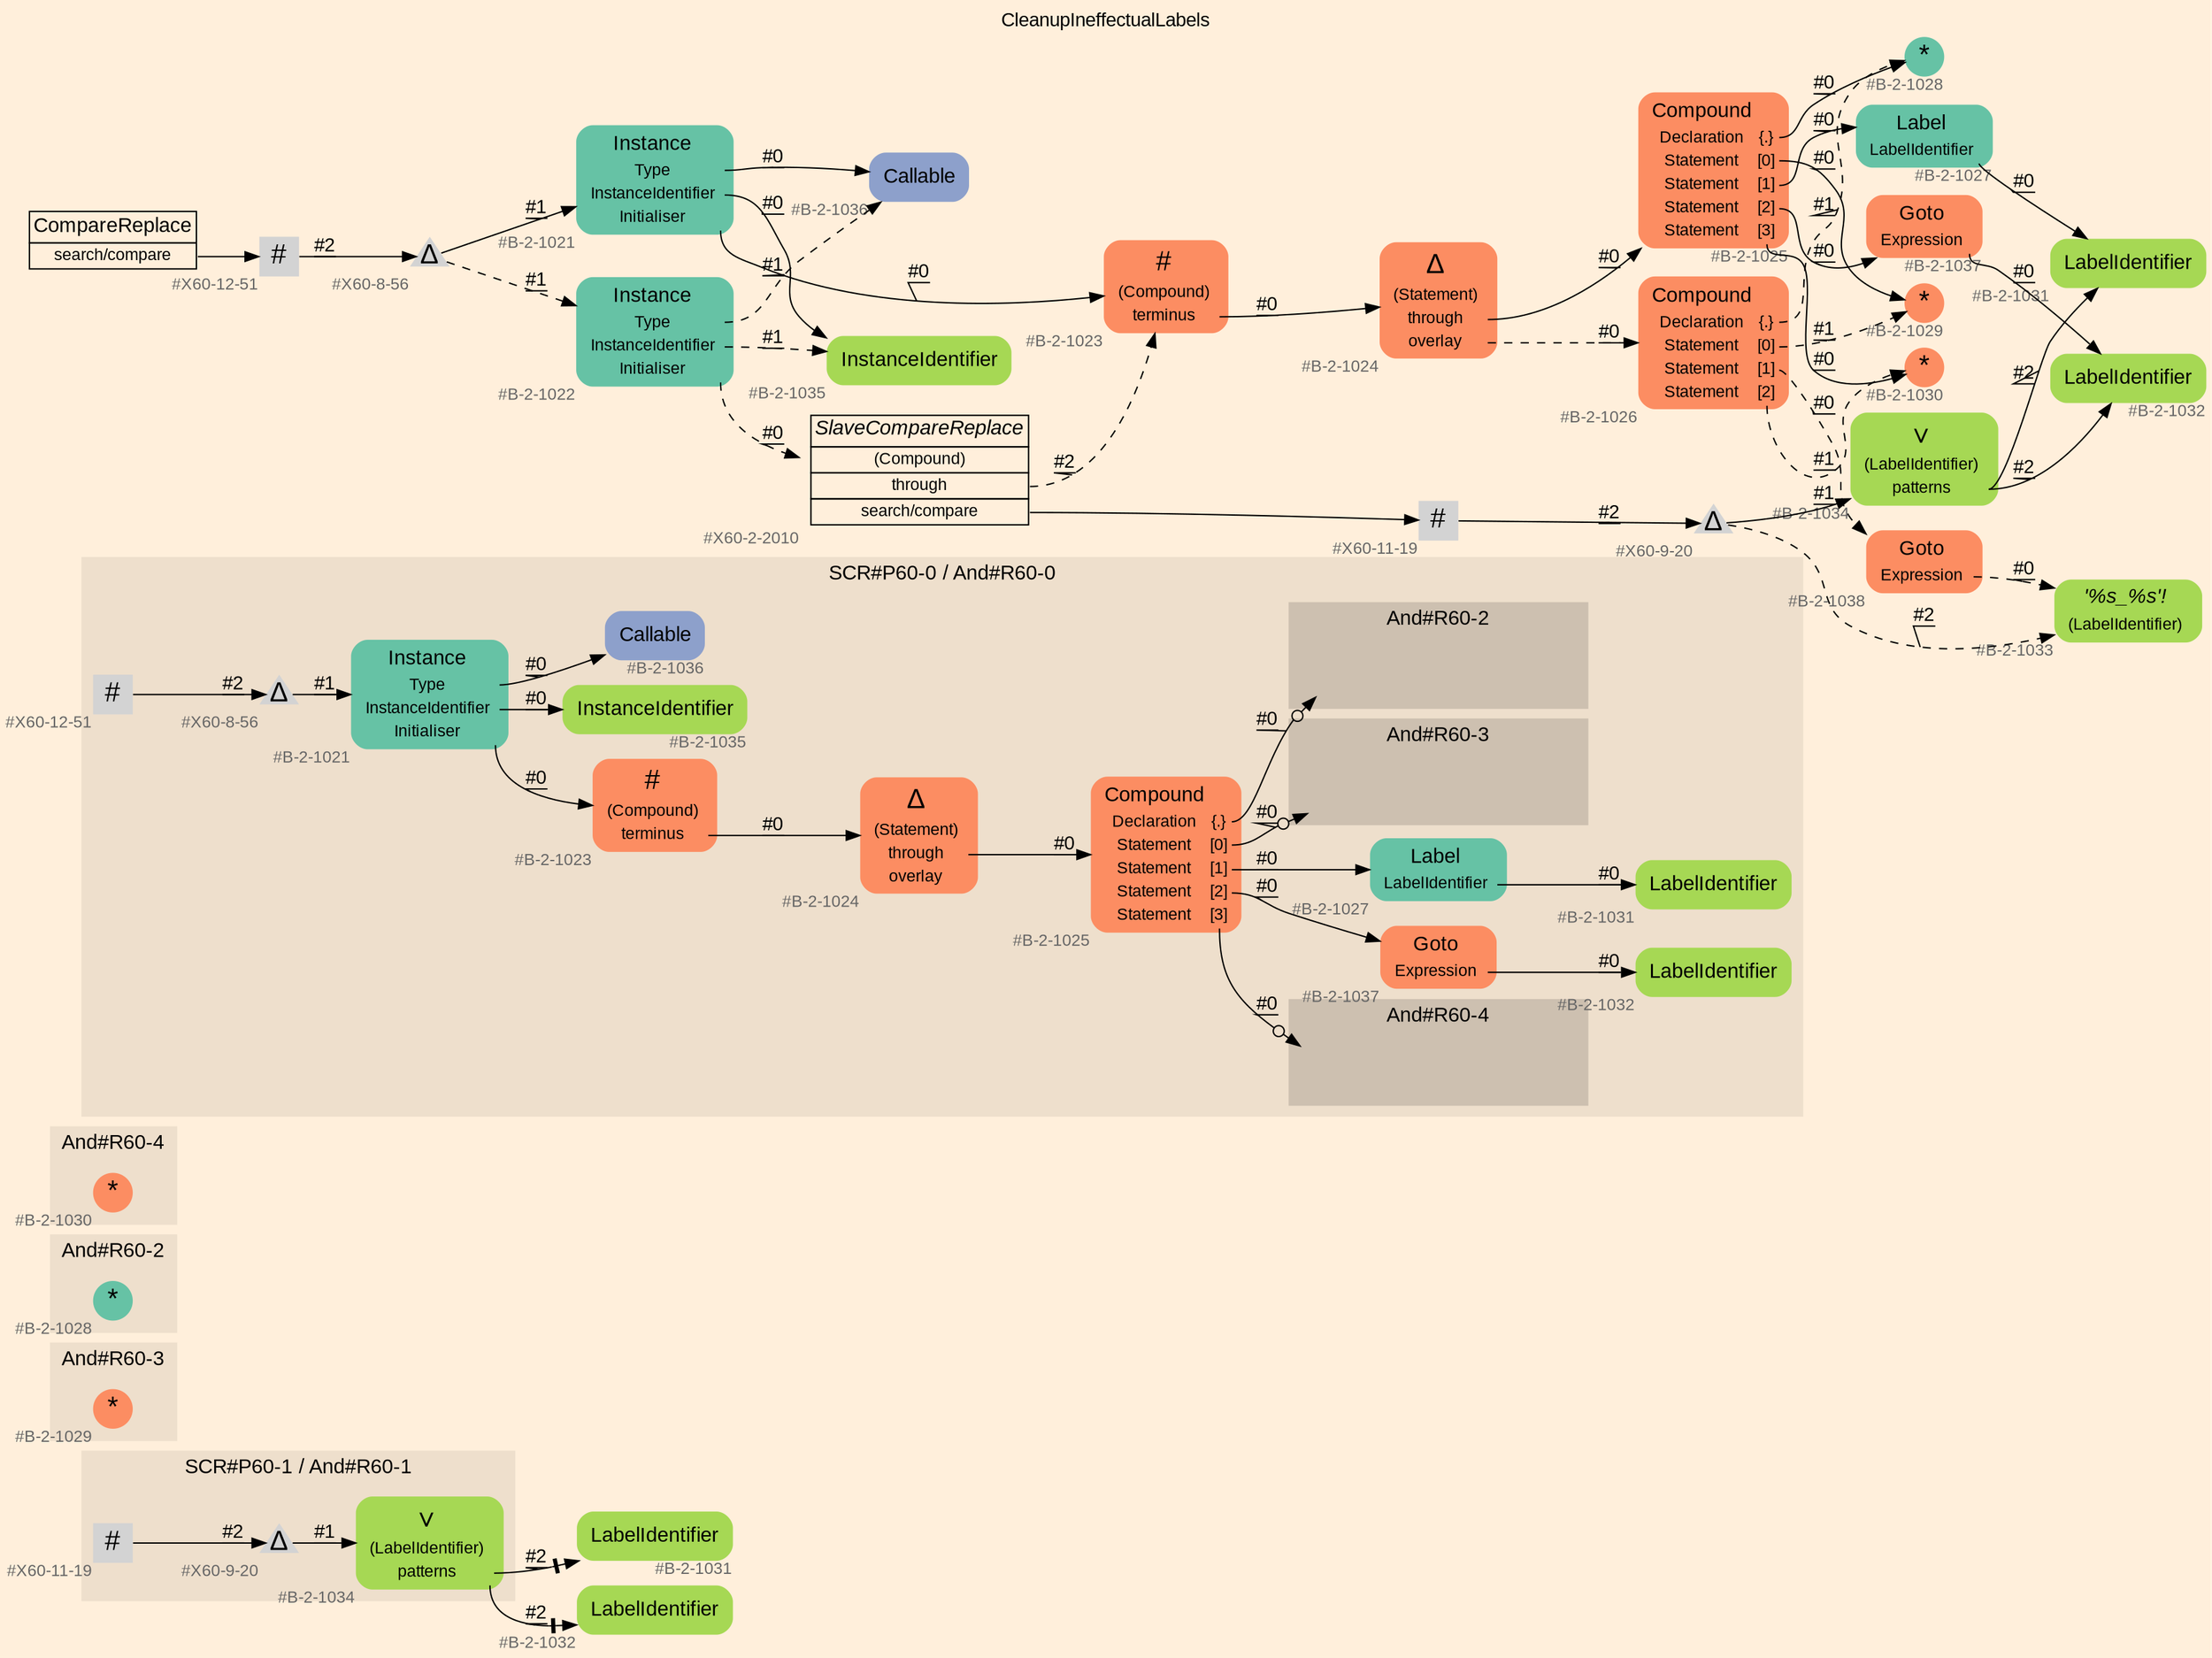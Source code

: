 digraph "CleanupIneffectualLabels" {
label = "CleanupIneffectualLabels"
labelloc = t
graph [
    rankdir = "LR"
    ranksep = 0.3
    bgcolor = antiquewhite1
    color = black
    fontcolor = black
    fontname = "Arial"
];
node [
    fontname = "Arial"
];
edge [
    fontname = "Arial"
];

// -------------------- figure And#R60-1 --------------------
// -------- region And#R60-1 ----------
subgraph "clusterAnd#R60-1" {
    label = "SCR#P60-1 / And#R60-1"
    style = "filled"
    color = antiquewhite2
    fontsize = "15"
    // -------- block And#R60-1/#X60-11-19 ----------
    "And#R60-1/#X60-11-19" [
        xlabel = "#X60-11-19"
        fontsize = "12"
        fontcolor = grey40
        shape = "square"
        label = <<FONT COLOR="black" POINT-SIZE="20">#</FONT>>
        style = "filled"
        penwidth = 0.0
        fixedsize = true
        width = 0.4
        height = 0.4
    ];
    
    // -------- block And#R60-1/#B-2-1034 ----------
    "And#R60-1/#B-2-1034" [
        fillcolor = "/set28/5"
        xlabel = "#B-2-1034"
        fontsize = "12"
        fontcolor = grey40
        shape = "plaintext"
        label = <<TABLE BORDER="0" CELLBORDER="0" CELLSPACING="0">
         <TR><TD><FONT COLOR="black" POINT-SIZE="20">∨</FONT></TD></TR>
         <TR><TD><FONT COLOR="black" POINT-SIZE="12">(LabelIdentifier)</FONT></TD><TD PORT="port0"></TD></TR>
         <TR><TD><FONT COLOR="black" POINT-SIZE="12">patterns</FONT></TD><TD PORT="port1"></TD></TR>
        </TABLE>>
        style = "rounded,filled"
    ];
    
    // -------- block And#R60-1/#X60-9-20 ----------
    "And#R60-1/#X60-9-20" [
        xlabel = "#X60-9-20"
        fontsize = "12"
        fontcolor = grey40
        shape = "triangle"
        label = <<FONT COLOR="black" POINT-SIZE="20">Δ</FONT>>
        style = "filled"
        penwidth = 0.0
        fixedsize = true
        width = 0.4
        height = 0.4
    ];
    
}

// -------- block And#R60-1/#B-2-1031 ----------
"And#R60-1/#B-2-1031" [
    fillcolor = "/set28/5"
    xlabel = "#B-2-1031"
    fontsize = "12"
    fontcolor = grey40
    shape = "plaintext"
    label = <<TABLE BORDER="0" CELLBORDER="0" CELLSPACING="0">
     <TR><TD><FONT COLOR="black" POINT-SIZE="15">LabelIdentifier</FONT></TD></TR>
    </TABLE>>
    style = "rounded,filled"
];

// -------- block And#R60-1/#B-2-1032 ----------
"And#R60-1/#B-2-1032" [
    fillcolor = "/set28/5"
    xlabel = "#B-2-1032"
    fontsize = "12"
    fontcolor = grey40
    shape = "plaintext"
    label = <<TABLE BORDER="0" CELLBORDER="0" CELLSPACING="0">
     <TR><TD><FONT COLOR="black" POINT-SIZE="15">LabelIdentifier</FONT></TD></TR>
    </TABLE>>
    style = "rounded,filled"
];

"And#R60-1/#X60-11-19" -> "And#R60-1/#X60-9-20" [
    label = "#2"
    decorate = true
    color = black
    fontcolor = black
];

"And#R60-1/#B-2-1034":port1 -> "And#R60-1/#B-2-1031" [
    arrowhead="normalnonetee"
    label = "#2"
    decorate = true
    color = black
    fontcolor = black
];

"And#R60-1/#B-2-1034":port1 -> "And#R60-1/#B-2-1032" [
    arrowhead="normalnonetee"
    label = "#2"
    decorate = true
    color = black
    fontcolor = black
];

"And#R60-1/#X60-9-20" -> "And#R60-1/#B-2-1034" [
    label = "#1"
    decorate = true
    color = black
    fontcolor = black
];


// -------------------- figure And#R60-3 --------------------
// -------- region And#R60-3 ----------
subgraph "clusterAnd#R60-3" {
    label = "And#R60-3"
    style = "filled"
    color = antiquewhite2
    fontsize = "15"
    // -------- block And#R60-3/#B-2-1029 ----------
    "And#R60-3/#B-2-1029" [
        fillcolor = "/set28/2"
        xlabel = "#B-2-1029"
        fontsize = "12"
        fontcolor = grey40
        shape = "circle"
        label = <<FONT COLOR="black" POINT-SIZE="20">*</FONT>>
        style = "filled"
        penwidth = 0.0
        fixedsize = true
        width = 0.4
        height = 0.4
    ];
    
}


// -------------------- figure And#R60-2 --------------------
// -------- region And#R60-2 ----------
subgraph "clusterAnd#R60-2" {
    label = "And#R60-2"
    style = "filled"
    color = antiquewhite2
    fontsize = "15"
    // -------- block And#R60-2/#B-2-1028 ----------
    "And#R60-2/#B-2-1028" [
        fillcolor = "/set28/1"
        xlabel = "#B-2-1028"
        fontsize = "12"
        fontcolor = grey40
        shape = "circle"
        label = <<FONT COLOR="black" POINT-SIZE="20">*</FONT>>
        style = "filled"
        penwidth = 0.0
        fixedsize = true
        width = 0.4
        height = 0.4
    ];
    
}


// -------------------- figure And#R60-4 --------------------
// -------- region And#R60-4 ----------
subgraph "clusterAnd#R60-4" {
    label = "And#R60-4"
    style = "filled"
    color = antiquewhite2
    fontsize = "15"
    // -------- block And#R60-4/#B-2-1030 ----------
    "And#R60-4/#B-2-1030" [
        fillcolor = "/set28/2"
        xlabel = "#B-2-1030"
        fontsize = "12"
        fontcolor = grey40
        shape = "circle"
        label = <<FONT COLOR="black" POINT-SIZE="20">*</FONT>>
        style = "filled"
        penwidth = 0.0
        fixedsize = true
        width = 0.4
        height = 0.4
    ];
    
}


// -------------------- figure And#R60-0 --------------------
// -------- region And#R60-0 ----------
subgraph "clusterAnd#R60-0" {
    label = "SCR#P60-0 / And#R60-0"
    style = "filled"
    color = antiquewhite2
    fontsize = "15"
    // -------- block And#R60-0/#B-2-1031 ----------
    "And#R60-0/#B-2-1031" [
        fillcolor = "/set28/5"
        xlabel = "#B-2-1031"
        fontsize = "12"
        fontcolor = grey40
        shape = "plaintext"
        label = <<TABLE BORDER="0" CELLBORDER="0" CELLSPACING="0">
         <TR><TD><FONT COLOR="black" POINT-SIZE="15">LabelIdentifier</FONT></TD></TR>
        </TABLE>>
        style = "rounded,filled"
    ];
    
    // -------- block And#R60-0/#B-2-1025 ----------
    "And#R60-0/#B-2-1025" [
        fillcolor = "/set28/2"
        xlabel = "#B-2-1025"
        fontsize = "12"
        fontcolor = grey40
        shape = "plaintext"
        label = <<TABLE BORDER="0" CELLBORDER="0" CELLSPACING="0">
         <TR><TD><FONT COLOR="black" POINT-SIZE="15">Compound</FONT></TD></TR>
         <TR><TD><FONT COLOR="black" POINT-SIZE="12">Declaration</FONT></TD><TD PORT="port0"><FONT COLOR="black" POINT-SIZE="12">{.}</FONT></TD></TR>
         <TR><TD><FONT COLOR="black" POINT-SIZE="12">Statement</FONT></TD><TD PORT="port1"><FONT COLOR="black" POINT-SIZE="12">[0]</FONT></TD></TR>
         <TR><TD><FONT COLOR="black" POINT-SIZE="12">Statement</FONT></TD><TD PORT="port2"><FONT COLOR="black" POINT-SIZE="12">[1]</FONT></TD></TR>
         <TR><TD><FONT COLOR="black" POINT-SIZE="12">Statement</FONT></TD><TD PORT="port3"><FONT COLOR="black" POINT-SIZE="12">[2]</FONT></TD></TR>
         <TR><TD><FONT COLOR="black" POINT-SIZE="12">Statement</FONT></TD><TD PORT="port4"><FONT COLOR="black" POINT-SIZE="12">[3]</FONT></TD></TR>
        </TABLE>>
        style = "rounded,filled"
    ];
    
    // -------- block And#R60-0/#X60-12-51 ----------
    "And#R60-0/#X60-12-51" [
        xlabel = "#X60-12-51"
        fontsize = "12"
        fontcolor = grey40
        shape = "square"
        label = <<FONT COLOR="black" POINT-SIZE="20">#</FONT>>
        style = "filled"
        penwidth = 0.0
        fixedsize = true
        width = 0.4
        height = 0.4
    ];
    
    // -------- block And#R60-0/#B-2-1032 ----------
    "And#R60-0/#B-2-1032" [
        fillcolor = "/set28/5"
        xlabel = "#B-2-1032"
        fontsize = "12"
        fontcolor = grey40
        shape = "plaintext"
        label = <<TABLE BORDER="0" CELLBORDER="0" CELLSPACING="0">
         <TR><TD><FONT COLOR="black" POINT-SIZE="15">LabelIdentifier</FONT></TD></TR>
        </TABLE>>
        style = "rounded,filled"
    ];
    
    // -------- block And#R60-0/#B-2-1037 ----------
    "And#R60-0/#B-2-1037" [
        fillcolor = "/set28/2"
        xlabel = "#B-2-1037"
        fontsize = "12"
        fontcolor = grey40
        shape = "plaintext"
        label = <<TABLE BORDER="0" CELLBORDER="0" CELLSPACING="0">
         <TR><TD><FONT COLOR="black" POINT-SIZE="15">Goto</FONT></TD></TR>
         <TR><TD><FONT COLOR="black" POINT-SIZE="12">Expression</FONT></TD><TD PORT="port0"></TD></TR>
        </TABLE>>
        style = "rounded,filled"
    ];
    
    // -------- block And#R60-0/#B-2-1036 ----------
    "And#R60-0/#B-2-1036" [
        fillcolor = "/set28/3"
        xlabel = "#B-2-1036"
        fontsize = "12"
        fontcolor = grey40
        shape = "plaintext"
        label = <<TABLE BORDER="0" CELLBORDER="0" CELLSPACING="0">
         <TR><TD><FONT COLOR="black" POINT-SIZE="15">Callable</FONT></TD></TR>
        </TABLE>>
        style = "rounded,filled"
    ];
    
    // -------- block And#R60-0/#B-2-1035 ----------
    "And#R60-0/#B-2-1035" [
        fillcolor = "/set28/5"
        xlabel = "#B-2-1035"
        fontsize = "12"
        fontcolor = grey40
        shape = "plaintext"
        label = <<TABLE BORDER="0" CELLBORDER="0" CELLSPACING="0">
         <TR><TD><FONT COLOR="black" POINT-SIZE="15">InstanceIdentifier</FONT></TD></TR>
        </TABLE>>
        style = "rounded,filled"
    ];
    
    // -------- block And#R60-0/#B-2-1023 ----------
    "And#R60-0/#B-2-1023" [
        fillcolor = "/set28/2"
        xlabel = "#B-2-1023"
        fontsize = "12"
        fontcolor = grey40
        shape = "plaintext"
        label = <<TABLE BORDER="0" CELLBORDER="0" CELLSPACING="0">
         <TR><TD><FONT COLOR="black" POINT-SIZE="20">#</FONT></TD></TR>
         <TR><TD><FONT COLOR="black" POINT-SIZE="12">(Compound)</FONT></TD><TD PORT="port0"></TD></TR>
         <TR><TD><FONT COLOR="black" POINT-SIZE="12">terminus</FONT></TD><TD PORT="port1"></TD></TR>
        </TABLE>>
        style = "rounded,filled"
    ];
    
    // -------- block And#R60-0/#B-2-1027 ----------
    "And#R60-0/#B-2-1027" [
        fillcolor = "/set28/1"
        xlabel = "#B-2-1027"
        fontsize = "12"
        fontcolor = grey40
        shape = "plaintext"
        label = <<TABLE BORDER="0" CELLBORDER="0" CELLSPACING="0">
         <TR><TD><FONT COLOR="black" POINT-SIZE="15">Label</FONT></TD></TR>
         <TR><TD><FONT COLOR="black" POINT-SIZE="12">LabelIdentifier</FONT></TD><TD PORT="port0"></TD></TR>
        </TABLE>>
        style = "rounded,filled"
    ];
    
    // -------- block And#R60-0/#B-2-1021 ----------
    "And#R60-0/#B-2-1021" [
        fillcolor = "/set28/1"
        xlabel = "#B-2-1021"
        fontsize = "12"
        fontcolor = grey40
        shape = "plaintext"
        label = <<TABLE BORDER="0" CELLBORDER="0" CELLSPACING="0">
         <TR><TD><FONT COLOR="black" POINT-SIZE="15">Instance</FONT></TD></TR>
         <TR><TD><FONT COLOR="black" POINT-SIZE="12">Type</FONT></TD><TD PORT="port0"></TD></TR>
         <TR><TD><FONT COLOR="black" POINT-SIZE="12">InstanceIdentifier</FONT></TD><TD PORT="port1"></TD></TR>
         <TR><TD><FONT COLOR="black" POINT-SIZE="12">Initialiser</FONT></TD><TD PORT="port2"></TD></TR>
        </TABLE>>
        style = "rounded,filled"
    ];
    
    // -------- block And#R60-0/#B-2-1024 ----------
    "And#R60-0/#B-2-1024" [
        fillcolor = "/set28/2"
        xlabel = "#B-2-1024"
        fontsize = "12"
        fontcolor = grey40
        shape = "plaintext"
        label = <<TABLE BORDER="0" CELLBORDER="0" CELLSPACING="0">
         <TR><TD><FONT COLOR="black" POINT-SIZE="20">Δ</FONT></TD></TR>
         <TR><TD><FONT COLOR="black" POINT-SIZE="12">(Statement)</FONT></TD><TD PORT="port0"></TD></TR>
         <TR><TD><FONT COLOR="black" POINT-SIZE="12">through</FONT></TD><TD PORT="port1"></TD></TR>
         <TR><TD><FONT COLOR="black" POINT-SIZE="12">overlay</FONT></TD><TD PORT="port2"></TD></TR>
        </TABLE>>
        style = "rounded,filled"
    ];
    
    // -------- block And#R60-0/#X60-8-56 ----------
    "And#R60-0/#X60-8-56" [
        xlabel = "#X60-8-56"
        fontsize = "12"
        fontcolor = grey40
        shape = "triangle"
        label = <<FONT COLOR="black" POINT-SIZE="20">Δ</FONT>>
        style = "filled"
        penwidth = 0.0
        fixedsize = true
        width = 0.4
        height = 0.4
    ];
    
    // -------- region And#R60-0/And#R60-2 ----------
    subgraph "clusterAnd#R60-0/And#R60-2" {
        label = "And#R60-2"
        style = "filled"
        color = antiquewhite3
        fontsize = "15"
        // -------- block And#R60-0/And#R60-2/#B-2-1028 ----------
        "And#R60-0/And#R60-2/#B-2-1028" [
            fillcolor = "/set28/1"
            xlabel = "#B-2-1028"
            fontsize = "12"
            fontcolor = grey40
            shape = "none"
            style = "invisible"
        ];
        
    }
    
    // -------- region And#R60-0/And#R60-3 ----------
    subgraph "clusterAnd#R60-0/And#R60-3" {
        label = "And#R60-3"
        style = "filled"
        color = antiquewhite3
        fontsize = "15"
        // -------- block And#R60-0/And#R60-3/#B-2-1029 ----------
        "And#R60-0/And#R60-3/#B-2-1029" [
            fillcolor = "/set28/2"
            xlabel = "#B-2-1029"
            fontsize = "12"
            fontcolor = grey40
            shape = "none"
            style = "invisible"
        ];
        
    }
    
    // -------- region And#R60-0/And#R60-4 ----------
    subgraph "clusterAnd#R60-0/And#R60-4" {
        label = "And#R60-4"
        style = "filled"
        color = antiquewhite3
        fontsize = "15"
        // -------- block And#R60-0/And#R60-4/#B-2-1030 ----------
        "And#R60-0/And#R60-4/#B-2-1030" [
            fillcolor = "/set28/2"
            xlabel = "#B-2-1030"
            fontsize = "12"
            fontcolor = grey40
            shape = "none"
            style = "invisible"
        ];
        
    }
    
}

"And#R60-0/#B-2-1025":port0 -> "And#R60-0/And#R60-2/#B-2-1028" [
    arrowhead="normalnoneodot"
    label = "#0"
    decorate = true
    color = black
    fontcolor = black
];

"And#R60-0/#B-2-1025":port1 -> "And#R60-0/And#R60-3/#B-2-1029" [
    arrowhead="normalnoneodot"
    label = "#0"
    decorate = true
    color = black
    fontcolor = black
];

"And#R60-0/#B-2-1025":port2 -> "And#R60-0/#B-2-1027" [
    label = "#0"
    decorate = true
    color = black
    fontcolor = black
];

"And#R60-0/#B-2-1025":port3 -> "And#R60-0/#B-2-1037" [
    label = "#0"
    decorate = true
    color = black
    fontcolor = black
];

"And#R60-0/#B-2-1025":port4 -> "And#R60-0/And#R60-4/#B-2-1030" [
    arrowhead="normalnoneodot"
    label = "#0"
    decorate = true
    color = black
    fontcolor = black
];

"And#R60-0/#X60-12-51" -> "And#R60-0/#X60-8-56" [
    label = "#2"
    decorate = true
    color = black
    fontcolor = black
];

"And#R60-0/#B-2-1037":port0 -> "And#R60-0/#B-2-1032" [
    label = "#0"
    decorate = true
    color = black
    fontcolor = black
];

"And#R60-0/#B-2-1023":port1 -> "And#R60-0/#B-2-1024" [
    label = "#0"
    decorate = true
    color = black
    fontcolor = black
];

"And#R60-0/#B-2-1027":port0 -> "And#R60-0/#B-2-1031" [
    label = "#0"
    decorate = true
    color = black
    fontcolor = black
];

"And#R60-0/#B-2-1021":port0 -> "And#R60-0/#B-2-1036" [
    label = "#0"
    decorate = true
    color = black
    fontcolor = black
];

"And#R60-0/#B-2-1021":port1 -> "And#R60-0/#B-2-1035" [
    label = "#0"
    decorate = true
    color = black
    fontcolor = black
];

"And#R60-0/#B-2-1021":port2 -> "And#R60-0/#B-2-1023" [
    label = "#0"
    decorate = true
    color = black
    fontcolor = black
];

"And#R60-0/#B-2-1024":port1 -> "And#R60-0/#B-2-1025" [
    label = "#0"
    decorate = true
    color = black
    fontcolor = black
];

"And#R60-0/#X60-8-56" -> "And#R60-0/#B-2-1021" [
    label = "#1"
    decorate = true
    color = black
    fontcolor = black
];


// -------------------- transformation figure --------------------
// -------- block CR#X60-10-60 ----------
"CR#X60-10-60" [
    fillcolor = antiquewhite1
    fontsize = "12"
    fontcolor = grey40
    shape = "plaintext"
    label = <<TABLE BORDER="0" CELLBORDER="1" CELLSPACING="0">
     <TR><TD><FONT COLOR="black" POINT-SIZE="15">CompareReplace</FONT></TD></TR>
     <TR><TD PORT="port0"><FONT COLOR="black" POINT-SIZE="12">search/compare</FONT></TD></TR>
    </TABLE>>
    style = "filled"
    color = black
];

// -------- block #X60-12-51 ----------
"#X60-12-51" [
    xlabel = "#X60-12-51"
    fontsize = "12"
    fontcolor = grey40
    shape = "square"
    label = <<FONT COLOR="black" POINT-SIZE="20">#</FONT>>
    style = "filled"
    penwidth = 0.0
    fixedsize = true
    width = 0.4
    height = 0.4
];

// -------- block #X60-8-56 ----------
"#X60-8-56" [
    xlabel = "#X60-8-56"
    fontsize = "12"
    fontcolor = grey40
    shape = "triangle"
    label = <<FONT COLOR="black" POINT-SIZE="20">Δ</FONT>>
    style = "filled"
    penwidth = 0.0
    fixedsize = true
    width = 0.4
    height = 0.4
];

// -------- block #B-2-1021 ----------
"#B-2-1021" [
    fillcolor = "/set28/1"
    xlabel = "#B-2-1021"
    fontsize = "12"
    fontcolor = grey40
    shape = "plaintext"
    label = <<TABLE BORDER="0" CELLBORDER="0" CELLSPACING="0">
     <TR><TD><FONT COLOR="black" POINT-SIZE="15">Instance</FONT></TD></TR>
     <TR><TD><FONT COLOR="black" POINT-SIZE="12">Type</FONT></TD><TD PORT="port0"></TD></TR>
     <TR><TD><FONT COLOR="black" POINT-SIZE="12">InstanceIdentifier</FONT></TD><TD PORT="port1"></TD></TR>
     <TR><TD><FONT COLOR="black" POINT-SIZE="12">Initialiser</FONT></TD><TD PORT="port2"></TD></TR>
    </TABLE>>
    style = "rounded,filled"
];

// -------- block #B-2-1036 ----------
"#B-2-1036" [
    fillcolor = "/set28/3"
    xlabel = "#B-2-1036"
    fontsize = "12"
    fontcolor = grey40
    shape = "plaintext"
    label = <<TABLE BORDER="0" CELLBORDER="0" CELLSPACING="0">
     <TR><TD><FONT COLOR="black" POINT-SIZE="15">Callable</FONT></TD></TR>
    </TABLE>>
    style = "rounded,filled"
];

// -------- block #B-2-1035 ----------
"#B-2-1035" [
    fillcolor = "/set28/5"
    xlabel = "#B-2-1035"
    fontsize = "12"
    fontcolor = grey40
    shape = "plaintext"
    label = <<TABLE BORDER="0" CELLBORDER="0" CELLSPACING="0">
     <TR><TD><FONT COLOR="black" POINT-SIZE="15">InstanceIdentifier</FONT></TD></TR>
    </TABLE>>
    style = "rounded,filled"
];

// -------- block #B-2-1023 ----------
"#B-2-1023" [
    fillcolor = "/set28/2"
    xlabel = "#B-2-1023"
    fontsize = "12"
    fontcolor = grey40
    shape = "plaintext"
    label = <<TABLE BORDER="0" CELLBORDER="0" CELLSPACING="0">
     <TR><TD><FONT COLOR="black" POINT-SIZE="20">#</FONT></TD></TR>
     <TR><TD><FONT COLOR="black" POINT-SIZE="12">(Compound)</FONT></TD><TD PORT="port0"></TD></TR>
     <TR><TD><FONT COLOR="black" POINT-SIZE="12">terminus</FONT></TD><TD PORT="port1"></TD></TR>
    </TABLE>>
    style = "rounded,filled"
];

// -------- block #B-2-1024 ----------
"#B-2-1024" [
    fillcolor = "/set28/2"
    xlabel = "#B-2-1024"
    fontsize = "12"
    fontcolor = grey40
    shape = "plaintext"
    label = <<TABLE BORDER="0" CELLBORDER="0" CELLSPACING="0">
     <TR><TD><FONT COLOR="black" POINT-SIZE="20">Δ</FONT></TD></TR>
     <TR><TD><FONT COLOR="black" POINT-SIZE="12">(Statement)</FONT></TD><TD PORT="port0"></TD></TR>
     <TR><TD><FONT COLOR="black" POINT-SIZE="12">through</FONT></TD><TD PORT="port1"></TD></TR>
     <TR><TD><FONT COLOR="black" POINT-SIZE="12">overlay</FONT></TD><TD PORT="port2"></TD></TR>
    </TABLE>>
    style = "rounded,filled"
];

// -------- block #B-2-1025 ----------
"#B-2-1025" [
    fillcolor = "/set28/2"
    xlabel = "#B-2-1025"
    fontsize = "12"
    fontcolor = grey40
    shape = "plaintext"
    label = <<TABLE BORDER="0" CELLBORDER="0" CELLSPACING="0">
     <TR><TD><FONT COLOR="black" POINT-SIZE="15">Compound</FONT></TD></TR>
     <TR><TD><FONT COLOR="black" POINT-SIZE="12">Declaration</FONT></TD><TD PORT="port0"><FONT COLOR="black" POINT-SIZE="12">{.}</FONT></TD></TR>
     <TR><TD><FONT COLOR="black" POINT-SIZE="12">Statement</FONT></TD><TD PORT="port1"><FONT COLOR="black" POINT-SIZE="12">[0]</FONT></TD></TR>
     <TR><TD><FONT COLOR="black" POINT-SIZE="12">Statement</FONT></TD><TD PORT="port2"><FONT COLOR="black" POINT-SIZE="12">[1]</FONT></TD></TR>
     <TR><TD><FONT COLOR="black" POINT-SIZE="12">Statement</FONT></TD><TD PORT="port3"><FONT COLOR="black" POINT-SIZE="12">[2]</FONT></TD></TR>
     <TR><TD><FONT COLOR="black" POINT-SIZE="12">Statement</FONT></TD><TD PORT="port4"><FONT COLOR="black" POINT-SIZE="12">[3]</FONT></TD></TR>
    </TABLE>>
    style = "rounded,filled"
];

// -------- block #B-2-1028 ----------
"#B-2-1028" [
    fillcolor = "/set28/1"
    xlabel = "#B-2-1028"
    fontsize = "12"
    fontcolor = grey40
    shape = "circle"
    label = <<FONT COLOR="black" POINT-SIZE="20">*</FONT>>
    style = "filled"
    penwidth = 0.0
    fixedsize = true
    width = 0.4
    height = 0.4
];

// -------- block #B-2-1029 ----------
"#B-2-1029" [
    fillcolor = "/set28/2"
    xlabel = "#B-2-1029"
    fontsize = "12"
    fontcolor = grey40
    shape = "circle"
    label = <<FONT COLOR="black" POINT-SIZE="20">*</FONT>>
    style = "filled"
    penwidth = 0.0
    fixedsize = true
    width = 0.4
    height = 0.4
];

// -------- block #B-2-1027 ----------
"#B-2-1027" [
    fillcolor = "/set28/1"
    xlabel = "#B-2-1027"
    fontsize = "12"
    fontcolor = grey40
    shape = "plaintext"
    label = <<TABLE BORDER="0" CELLBORDER="0" CELLSPACING="0">
     <TR><TD><FONT COLOR="black" POINT-SIZE="15">Label</FONT></TD></TR>
     <TR><TD><FONT COLOR="black" POINT-SIZE="12">LabelIdentifier</FONT></TD><TD PORT="port0"></TD></TR>
    </TABLE>>
    style = "rounded,filled"
];

// -------- block #B-2-1031 ----------
"#B-2-1031" [
    fillcolor = "/set28/5"
    xlabel = "#B-2-1031"
    fontsize = "12"
    fontcolor = grey40
    shape = "plaintext"
    label = <<TABLE BORDER="0" CELLBORDER="0" CELLSPACING="0">
     <TR><TD><FONT COLOR="black" POINT-SIZE="15">LabelIdentifier</FONT></TD></TR>
    </TABLE>>
    style = "rounded,filled"
];

// -------- block #B-2-1037 ----------
"#B-2-1037" [
    fillcolor = "/set28/2"
    xlabel = "#B-2-1037"
    fontsize = "12"
    fontcolor = grey40
    shape = "plaintext"
    label = <<TABLE BORDER="0" CELLBORDER="0" CELLSPACING="0">
     <TR><TD><FONT COLOR="black" POINT-SIZE="15">Goto</FONT></TD></TR>
     <TR><TD><FONT COLOR="black" POINT-SIZE="12">Expression</FONT></TD><TD PORT="port0"></TD></TR>
    </TABLE>>
    style = "rounded,filled"
];

// -------- block #B-2-1032 ----------
"#B-2-1032" [
    fillcolor = "/set28/5"
    xlabel = "#B-2-1032"
    fontsize = "12"
    fontcolor = grey40
    shape = "plaintext"
    label = <<TABLE BORDER="0" CELLBORDER="0" CELLSPACING="0">
     <TR><TD><FONT COLOR="black" POINT-SIZE="15">LabelIdentifier</FONT></TD></TR>
    </TABLE>>
    style = "rounded,filled"
];

// -------- block #B-2-1030 ----------
"#B-2-1030" [
    fillcolor = "/set28/2"
    xlabel = "#B-2-1030"
    fontsize = "12"
    fontcolor = grey40
    shape = "circle"
    label = <<FONT COLOR="black" POINT-SIZE="20">*</FONT>>
    style = "filled"
    penwidth = 0.0
    fixedsize = true
    width = 0.4
    height = 0.4
];

// -------- block #B-2-1026 ----------
"#B-2-1026" [
    fillcolor = "/set28/2"
    xlabel = "#B-2-1026"
    fontsize = "12"
    fontcolor = grey40
    shape = "plaintext"
    label = <<TABLE BORDER="0" CELLBORDER="0" CELLSPACING="0">
     <TR><TD><FONT COLOR="black" POINT-SIZE="15">Compound</FONT></TD></TR>
     <TR><TD><FONT COLOR="black" POINT-SIZE="12">Declaration</FONT></TD><TD PORT="port0"><FONT COLOR="black" POINT-SIZE="12">{.}</FONT></TD></TR>
     <TR><TD><FONT COLOR="black" POINT-SIZE="12">Statement</FONT></TD><TD PORT="port1"><FONT COLOR="black" POINT-SIZE="12">[0]</FONT></TD></TR>
     <TR><TD><FONT COLOR="black" POINT-SIZE="12">Statement</FONT></TD><TD PORT="port2"><FONT COLOR="black" POINT-SIZE="12">[1]</FONT></TD></TR>
     <TR><TD><FONT COLOR="black" POINT-SIZE="12">Statement</FONT></TD><TD PORT="port3"><FONT COLOR="black" POINT-SIZE="12">[2]</FONT></TD></TR>
    </TABLE>>
    style = "rounded,filled"
];

// -------- block #B-2-1038 ----------
"#B-2-1038" [
    fillcolor = "/set28/2"
    xlabel = "#B-2-1038"
    fontsize = "12"
    fontcolor = grey40
    shape = "plaintext"
    label = <<TABLE BORDER="0" CELLBORDER="0" CELLSPACING="0">
     <TR><TD><FONT COLOR="black" POINT-SIZE="15">Goto</FONT></TD></TR>
     <TR><TD><FONT COLOR="black" POINT-SIZE="12">Expression</FONT></TD><TD PORT="port0"></TD></TR>
    </TABLE>>
    style = "rounded,filled"
];

// -------- block #B-2-1033 ----------
"#B-2-1033" [
    fillcolor = "/set28/5"
    xlabel = "#B-2-1033"
    fontsize = "12"
    fontcolor = grey40
    shape = "plaintext"
    label = <<TABLE BORDER="0" CELLBORDER="0" CELLSPACING="0">
     <TR><TD><FONT COLOR="black" POINT-SIZE="15"><I>'%s_%s'!</I></FONT></TD></TR>
     <TR><TD><FONT COLOR="black" POINT-SIZE="12">(LabelIdentifier)</FONT></TD><TD PORT="port0"></TD></TR>
    </TABLE>>
    style = "rounded,filled"
];

// -------- block #B-2-1022 ----------
"#B-2-1022" [
    fillcolor = "/set28/1"
    xlabel = "#B-2-1022"
    fontsize = "12"
    fontcolor = grey40
    shape = "plaintext"
    label = <<TABLE BORDER="0" CELLBORDER="0" CELLSPACING="0">
     <TR><TD><FONT COLOR="black" POINT-SIZE="15">Instance</FONT></TD></TR>
     <TR><TD><FONT COLOR="black" POINT-SIZE="12">Type</FONT></TD><TD PORT="port0"></TD></TR>
     <TR><TD><FONT COLOR="black" POINT-SIZE="12">InstanceIdentifier</FONT></TD><TD PORT="port1"></TD></TR>
     <TR><TD><FONT COLOR="black" POINT-SIZE="12">Initialiser</FONT></TD><TD PORT="port2"></TD></TR>
    </TABLE>>
    style = "rounded,filled"
];

// -------- block #X60-2-2010 ----------
"#X60-2-2010" [
    fillcolor = antiquewhite1
    xlabel = "#X60-2-2010"
    fontsize = "12"
    fontcolor = grey40
    shape = "plaintext"
    label = <<TABLE BORDER="0" CELLBORDER="1" CELLSPACING="0">
     <TR><TD><FONT COLOR="black" POINT-SIZE="15"><I>SlaveCompareReplace</I></FONT></TD></TR>
     <TR><TD PORT="port0"><FONT COLOR="black" POINT-SIZE="12">(Compound)</FONT></TD></TR>
     <TR><TD PORT="port1"><FONT COLOR="black" POINT-SIZE="12">through</FONT></TD></TR>
     <TR><TD PORT="port2"><FONT COLOR="black" POINT-SIZE="12">search/compare</FONT></TD></TR>
    </TABLE>>
    style = "filled"
    color = black
];

// -------- block #X60-11-19 ----------
"#X60-11-19" [
    xlabel = "#X60-11-19"
    fontsize = "12"
    fontcolor = grey40
    shape = "square"
    label = <<FONT COLOR="black" POINT-SIZE="20">#</FONT>>
    style = "filled"
    penwidth = 0.0
    fixedsize = true
    width = 0.4
    height = 0.4
];

// -------- block #X60-9-20 ----------
"#X60-9-20" [
    xlabel = "#X60-9-20"
    fontsize = "12"
    fontcolor = grey40
    shape = "triangle"
    label = <<FONT COLOR="black" POINT-SIZE="20">Δ</FONT>>
    style = "filled"
    penwidth = 0.0
    fixedsize = true
    width = 0.4
    height = 0.4
];

// -------- block #B-2-1034 ----------
"#B-2-1034" [
    fillcolor = "/set28/5"
    xlabel = "#B-2-1034"
    fontsize = "12"
    fontcolor = grey40
    shape = "plaintext"
    label = <<TABLE BORDER="0" CELLBORDER="0" CELLSPACING="0">
     <TR><TD><FONT COLOR="black" POINT-SIZE="20">∨</FONT></TD></TR>
     <TR><TD><FONT COLOR="black" POINT-SIZE="12">(LabelIdentifier)</FONT></TD><TD PORT="port0"></TD></TR>
     <TR><TD><FONT COLOR="black" POINT-SIZE="12">patterns</FONT></TD><TD PORT="port1"></TD></TR>
    </TABLE>>
    style = "rounded,filled"
];

"CR#X60-10-60":port0 -> "#X60-12-51" [
    label = ""
    decorate = true
    color = black
    fontcolor = black
];

"#X60-12-51" -> "#X60-8-56" [
    label = "#2"
    decorate = true
    color = black
    fontcolor = black
];

"#X60-8-56" -> "#B-2-1021" [
    label = "#1"
    decorate = true
    color = black
    fontcolor = black
];

"#X60-8-56" -> "#B-2-1022" [
    style="dashed"
    label = "#1"
    decorate = true
    color = black
    fontcolor = black
];

"#B-2-1021":port0 -> "#B-2-1036" [
    label = "#0"
    decorate = true
    color = black
    fontcolor = black
];

"#B-2-1021":port1 -> "#B-2-1035" [
    label = "#0"
    decorate = true
    color = black
    fontcolor = black
];

"#B-2-1021":port2 -> "#B-2-1023" [
    label = "#0"
    decorate = true
    color = black
    fontcolor = black
];

"#B-2-1023":port1 -> "#B-2-1024" [
    label = "#0"
    decorate = true
    color = black
    fontcolor = black
];

"#B-2-1024":port1 -> "#B-2-1025" [
    label = "#0"
    decorate = true
    color = black
    fontcolor = black
];

"#B-2-1024":port2 -> "#B-2-1026" [
    style="dashed"
    label = "#0"
    decorate = true
    color = black
    fontcolor = black
];

"#B-2-1025":port0 -> "#B-2-1028" [
    label = "#0"
    decorate = true
    color = black
    fontcolor = black
];

"#B-2-1025":port1 -> "#B-2-1029" [
    label = "#0"
    decorate = true
    color = black
    fontcolor = black
];

"#B-2-1025":port2 -> "#B-2-1027" [
    label = "#0"
    decorate = true
    color = black
    fontcolor = black
];

"#B-2-1025":port3 -> "#B-2-1037" [
    label = "#0"
    decorate = true
    color = black
    fontcolor = black
];

"#B-2-1025":port4 -> "#B-2-1030" [
    label = "#0"
    decorate = true
    color = black
    fontcolor = black
];

"#B-2-1027":port0 -> "#B-2-1031" [
    label = "#0"
    decorate = true
    color = black
    fontcolor = black
];

"#B-2-1037":port0 -> "#B-2-1032" [
    label = "#0"
    decorate = true
    color = black
    fontcolor = black
];

"#B-2-1026":port0 -> "#B-2-1028" [
    style="dashed"
    label = "#1"
    decorate = true
    color = black
    fontcolor = black
];

"#B-2-1026":port1 -> "#B-2-1029" [
    style="dashed"
    label = "#1"
    decorate = true
    color = black
    fontcolor = black
];

"#B-2-1026":port2 -> "#B-2-1038" [
    style="dashed"
    label = "#0"
    decorate = true
    color = black
    fontcolor = black
];

"#B-2-1026":port3 -> "#B-2-1030" [
    style="dashed"
    label = "#1"
    decorate = true
    color = black
    fontcolor = black
];

"#B-2-1038":port0 -> "#B-2-1033" [
    style="dashed"
    label = "#0"
    decorate = true
    color = black
    fontcolor = black
];

"#B-2-1022":port0 -> "#B-2-1036" [
    style="dashed"
    label = "#1"
    decorate = true
    color = black
    fontcolor = black
];

"#B-2-1022":port1 -> "#B-2-1035" [
    style="dashed"
    label = "#1"
    decorate = true
    color = black
    fontcolor = black
];

"#B-2-1022":port2 -> "#X60-2-2010" [
    style="dashed"
    label = "#0"
    decorate = true
    color = black
    fontcolor = black
];

"#X60-2-2010":port1 -> "#B-2-1023" [
    style="dashed"
    label = "#2"
    decorate = true
    color = black
    fontcolor = black
];

"#X60-2-2010":port2 -> "#X60-11-19" [
    label = ""
    decorate = true
    color = black
    fontcolor = black
];

"#X60-11-19" -> "#X60-9-20" [
    label = "#2"
    decorate = true
    color = black
    fontcolor = black
];

"#X60-9-20" -> "#B-2-1034" [
    label = "#1"
    decorate = true
    color = black
    fontcolor = black
];

"#X60-9-20" -> "#B-2-1033" [
    style="dashed"
    label = "#2"
    decorate = true
    color = black
    fontcolor = black
];

"#B-2-1034":port1 -> "#B-2-1031" [
    label = "#2"
    decorate = true
    color = black
    fontcolor = black
];

"#B-2-1034":port1 -> "#B-2-1032" [
    label = "#2"
    decorate = true
    color = black
    fontcolor = black
];


}
